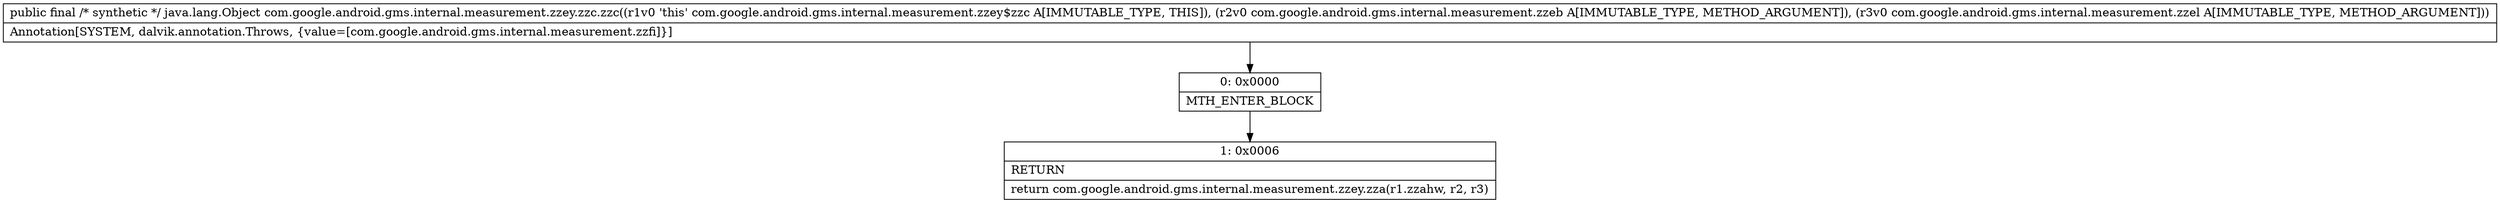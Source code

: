 digraph "CFG forcom.google.android.gms.internal.measurement.zzey.zzc.zzc(Lcom\/google\/android\/gms\/internal\/measurement\/zzeb;Lcom\/google\/android\/gms\/internal\/measurement\/zzel;)Ljava\/lang\/Object;" {
Node_0 [shape=record,label="{0\:\ 0x0000|MTH_ENTER_BLOCK\l}"];
Node_1 [shape=record,label="{1\:\ 0x0006|RETURN\l|return com.google.android.gms.internal.measurement.zzey.zza(r1.zzahw, r2, r3)\l}"];
MethodNode[shape=record,label="{public final \/* synthetic *\/ java.lang.Object com.google.android.gms.internal.measurement.zzey.zzc.zzc((r1v0 'this' com.google.android.gms.internal.measurement.zzey$zzc A[IMMUTABLE_TYPE, THIS]), (r2v0 com.google.android.gms.internal.measurement.zzeb A[IMMUTABLE_TYPE, METHOD_ARGUMENT]), (r3v0 com.google.android.gms.internal.measurement.zzel A[IMMUTABLE_TYPE, METHOD_ARGUMENT]))  | Annotation[SYSTEM, dalvik.annotation.Throws, \{value=[com.google.android.gms.internal.measurement.zzfi]\}]\l}"];
MethodNode -> Node_0;
Node_0 -> Node_1;
}

